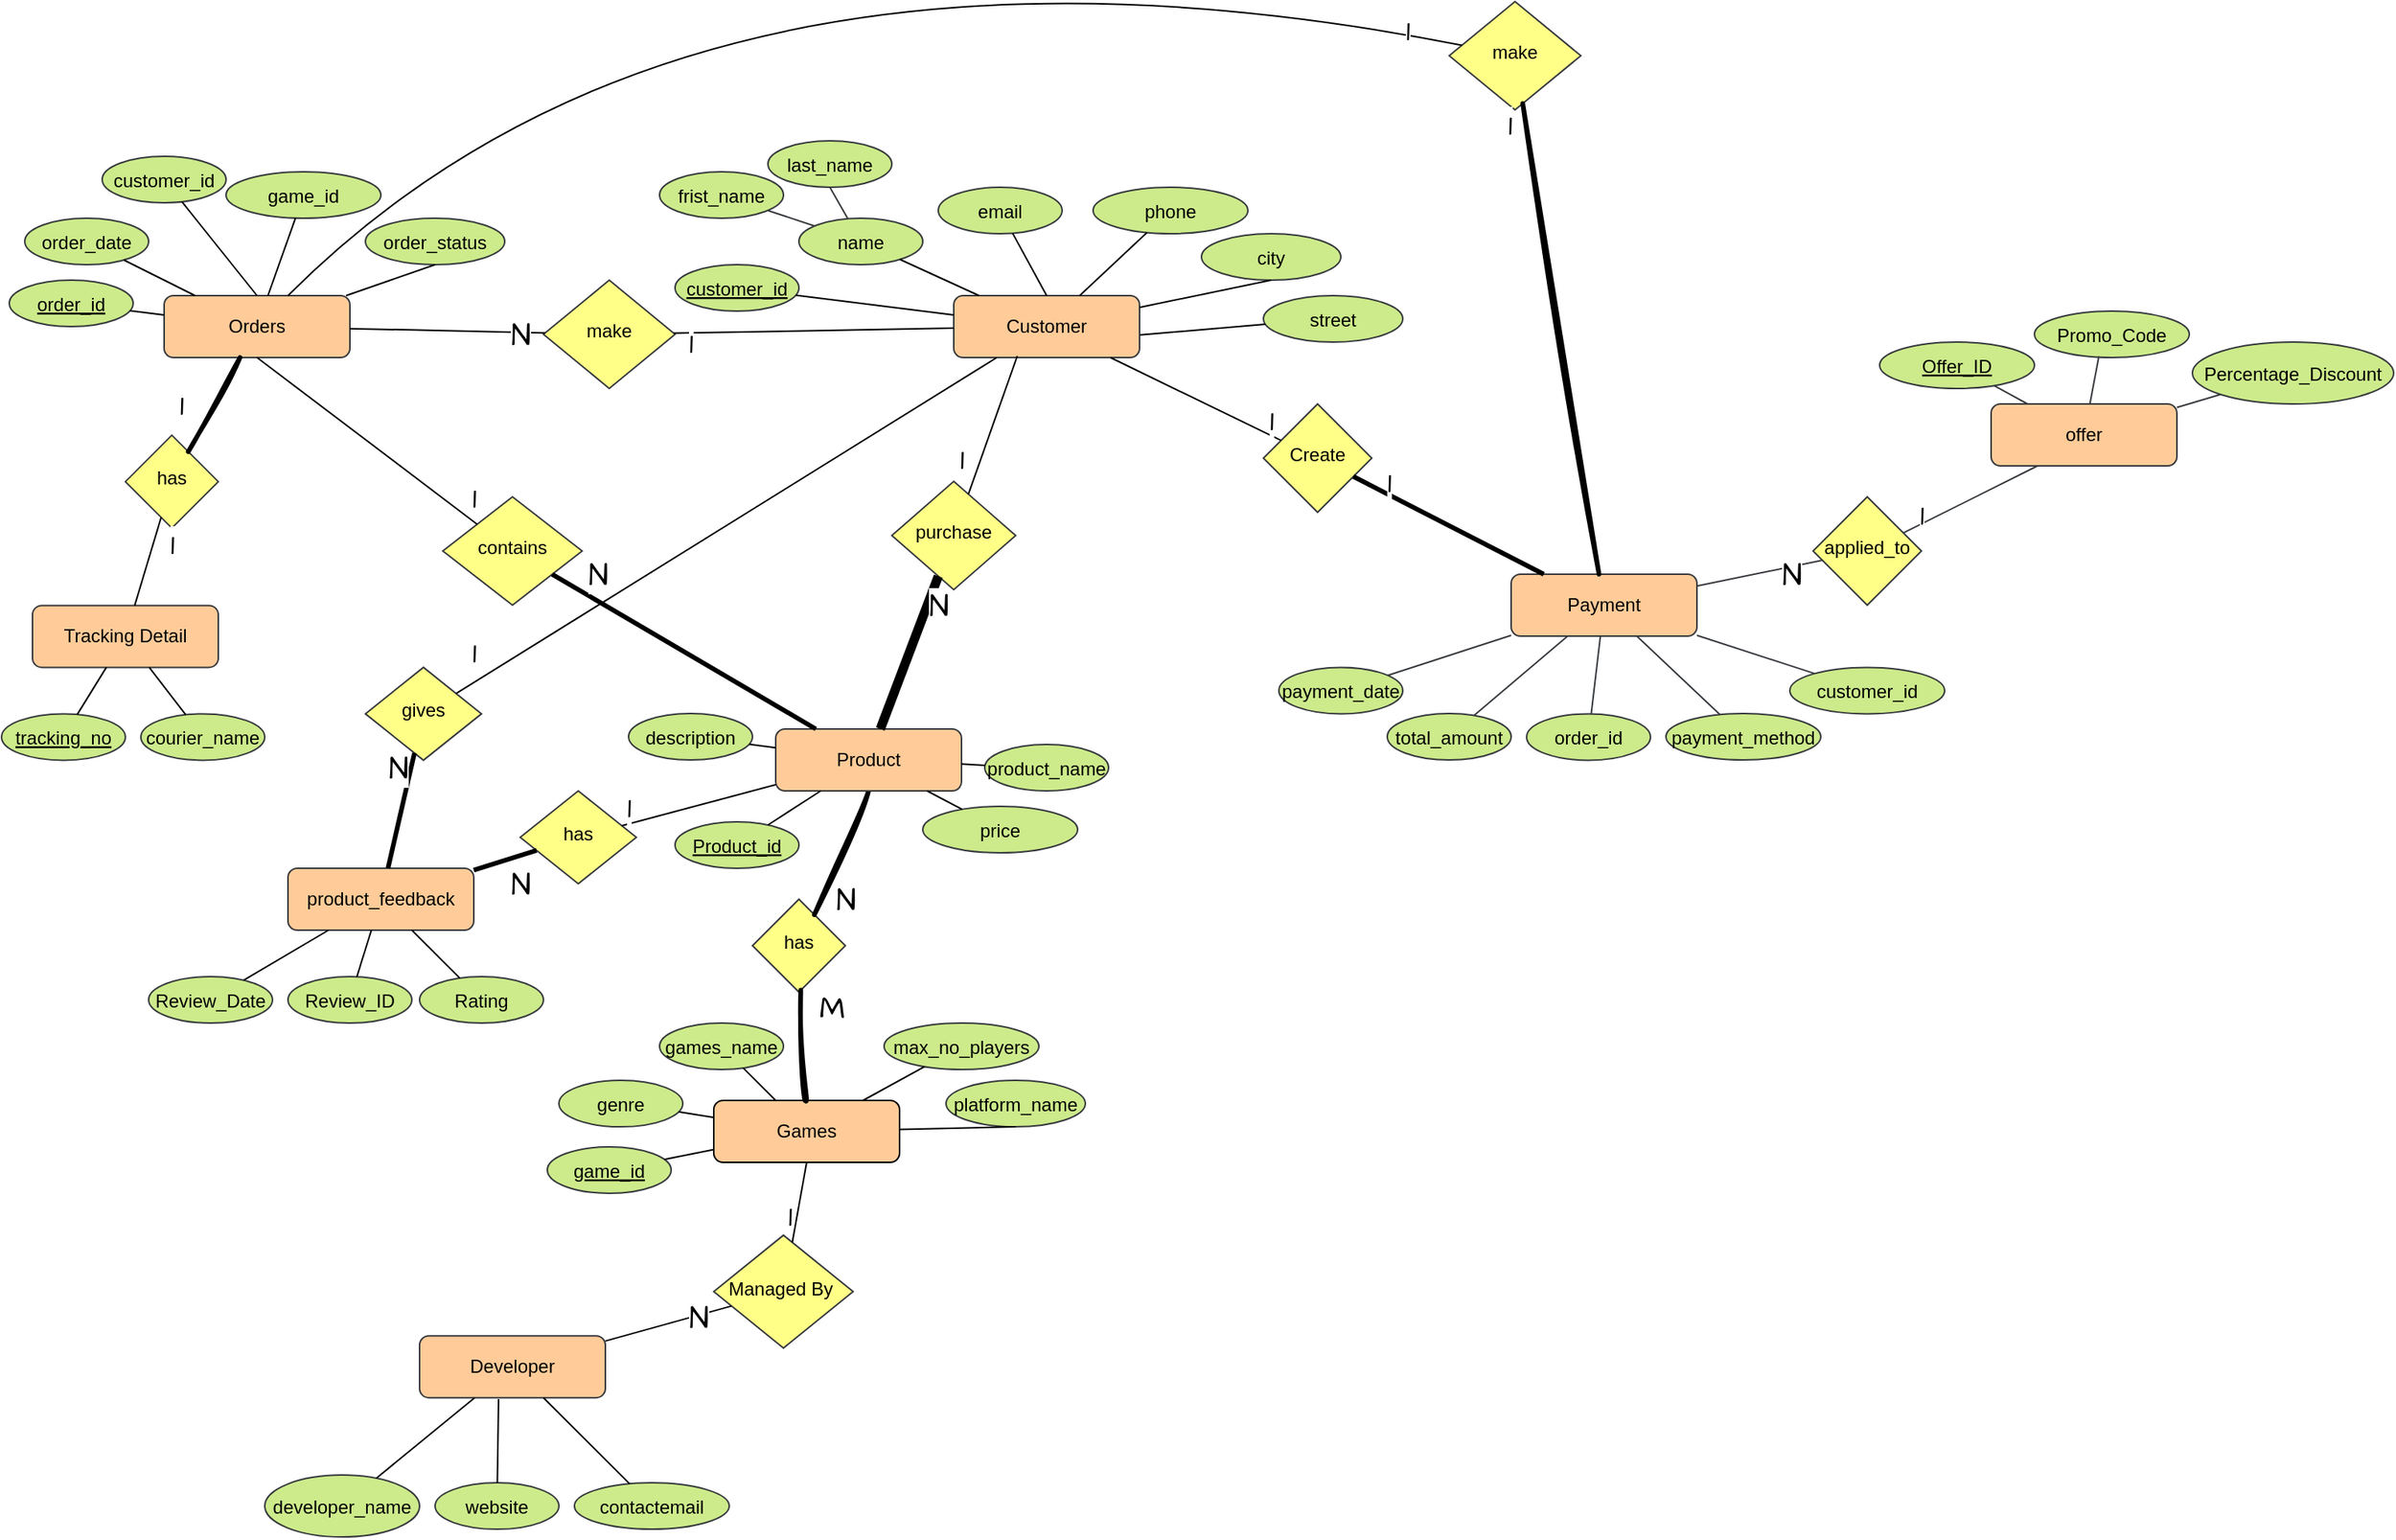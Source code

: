 <mxfile version="20.8.16" type="device"><diagram id="C5RBs43oDa-KdzZeNtuy" name="Page-1"><mxGraphModel dx="555" dy="2151" grid="1" gridSize="10" guides="1" tooltips="1" connect="1" arrows="1" fold="1" page="1" pageScale="1" pageWidth="827" pageHeight="1169" math="0" shadow="0"><root><mxCell id="WIyWlLk6GJQsqaUBKTNV-0"/><mxCell id="WIyWlLk6GJQsqaUBKTNV-1" parent="WIyWlLk6GJQsqaUBKTNV-0"/><mxCell id="54JqDB5yxEl_96qszdyu-1" value="Games" style="rounded=1;whiteSpace=wrap;html=1;fontSize=12;glass=0;strokeWidth=1;shadow=0;fillColor=#ffcc99;strokeColor=default;gradientColor=none;" parent="WIyWlLk6GJQsqaUBKTNV-1" vertex="1"><mxGeometry x="1165" y="610" width="120" height="40" as="geometry"/></mxCell><mxCell id="54JqDB5yxEl_96qszdyu-21" value="games_name" style="ellipse;fillColor=#cdeb8b;strokeColor=#36393d;" parent="WIyWlLk6GJQsqaUBKTNV-1" vertex="1"><mxGeometry x="1130" y="560" width="80" height="30" as="geometry"/></mxCell><mxCell id="54JqDB5yxEl_96qszdyu-22" value="genre" style="ellipse;fillColor=#cdeb8b;strokeColor=#36393d;" parent="WIyWlLk6GJQsqaUBKTNV-1" vertex="1"><mxGeometry x="1065" y="597.05" width="80" height="30" as="geometry"/></mxCell><mxCell id="54JqDB5yxEl_96qszdyu-23" value="max_no_players" style="ellipse;fillColor=#cdeb8b;strokeColor=#36393d;" parent="WIyWlLk6GJQsqaUBKTNV-1" vertex="1"><mxGeometry x="1275" y="560" width="100" height="30" as="geometry"/></mxCell><mxCell id="54JqDB5yxEl_96qszdyu-24" value="platform_name" style="ellipse;fillColor=#cdeb8b;strokeColor=#36393d;" parent="WIyWlLk6GJQsqaUBKTNV-1" vertex="1"><mxGeometry x="1315" y="597.05" width="90" height="30" as="geometry"/></mxCell><mxCell id="54JqDB5yxEl_96qszdyu-30" value="" style="curved=1;noEdgeStyle=1;endArrow=none;endFill=0;" parent="WIyWlLk6GJQsqaUBKTNV-1" source="54JqDB5yxEl_96qszdyu-21" target="54JqDB5yxEl_96qszdyu-1" edge="1"><mxGeometry relative="1" as="geometry"><mxPoint x="1238.715" y="567.046" as="sourcePoint"/><mxPoint x="1275" y="603.05" as="targetPoint"/></mxGeometry></mxCell><mxCell id="54JqDB5yxEl_96qszdyu-31" value="" style="curved=1;noEdgeStyle=1;endArrow=none;endFill=0;" parent="WIyWlLk6GJQsqaUBKTNV-1" source="54JqDB5yxEl_96qszdyu-22" target="54JqDB5yxEl_96qszdyu-1" edge="1"><mxGeometry relative="1" as="geometry"><mxPoint x="1246.984" y="576.746" as="sourcePoint"/><mxPoint x="1225" y="617.05" as="targetPoint"/></mxGeometry></mxCell><mxCell id="54JqDB5yxEl_96qszdyu-33" value="" style="curved=1;noEdgeStyle=1;endArrow=none;endFill=0;" parent="WIyWlLk6GJQsqaUBKTNV-1" source="54JqDB5yxEl_96qszdyu-23" target="54JqDB5yxEl_96qszdyu-1" edge="1"><mxGeometry relative="1" as="geometry"><mxPoint x="1203.016" y="576.746" as="sourcePoint"/><mxPoint x="1225" y="617.05" as="targetPoint"/></mxGeometry></mxCell><mxCell id="54JqDB5yxEl_96qszdyu-34" style="edgeStyle=orthogonalEdgeStyle;rounded=0;sketch=1;hachureGap=4;jiggle=2;curveFitting=1;orthogonalLoop=1;jettySize=auto;html=1;exitX=0.5;exitY=1;exitDx=0;exitDy=0;fontFamily=Architects Daughter;fontSource=https%3A%2F%2Ffonts.googleapis.com%2Fcss%3Ffamily%3DArchitects%2BDaughter;fontSize=16;endArrow=none;endFill=0;" parent="WIyWlLk6GJQsqaUBKTNV-1" source="54JqDB5yxEl_96qszdyu-23" target="54JqDB5yxEl_96qszdyu-23" edge="1"><mxGeometry relative="1" as="geometry"/></mxCell><mxCell id="54JqDB5yxEl_96qszdyu-35" value="" style="curved=1;noEdgeStyle=1;endArrow=none;endFill=0;exitX=0.5;exitY=1;exitDx=0;exitDy=0;" parent="WIyWlLk6GJQsqaUBKTNV-1" source="54JqDB5yxEl_96qszdyu-24" target="54JqDB5yxEl_96qszdyu-1" edge="1"><mxGeometry relative="1" as="geometry"><mxPoint x="1213.016" y="586.746" as="sourcePoint"/><mxPoint x="1265" y="617.05" as="targetPoint"/></mxGeometry></mxCell><mxCell id="54JqDB5yxEl_96qszdyu-37" value="Customer" style="rounded=1;whiteSpace=wrap;html=1;fontSize=12;glass=0;strokeWidth=1;shadow=0;fillColor=#ffcc99;strokeColor=#36393d;" parent="WIyWlLk6GJQsqaUBKTNV-1" vertex="1"><mxGeometry x="1320" y="90" width="120" height="40" as="geometry"/></mxCell><mxCell id="54JqDB5yxEl_96qszdyu-38" value="customer_id" style="ellipse;fontStyle=4;fillColor=#cdeb8b;strokeColor=#36393d;" parent="WIyWlLk6GJQsqaUBKTNV-1" vertex="1"><mxGeometry x="1140" y="70" width="80" height="30" as="geometry"/></mxCell><mxCell id="54JqDB5yxEl_96qszdyu-39" value="email" style="ellipse;fillColor=#cdeb8b;strokeColor=#36393d;" parent="WIyWlLk6GJQsqaUBKTNV-1" vertex="1"><mxGeometry x="1310" y="20" width="80" height="30" as="geometry"/></mxCell><mxCell id="54JqDB5yxEl_96qszdyu-40" value="name" style="ellipse;fillColor=#cdeb8b;strokeColor=#36393d;" parent="WIyWlLk6GJQsqaUBKTNV-1" vertex="1"><mxGeometry x="1220" y="40" width="80" height="30" as="geometry"/></mxCell><mxCell id="54JqDB5yxEl_96qszdyu-41" value="phone" style="ellipse;fillColor=#cdeb8b;strokeColor=#36393d;" parent="WIyWlLk6GJQsqaUBKTNV-1" vertex="1"><mxGeometry x="1410" y="20" width="100" height="30" as="geometry"/></mxCell><mxCell id="54JqDB5yxEl_96qszdyu-42" value="city" style="ellipse;fillColor=#cdeb8b;strokeColor=#36393d;" parent="WIyWlLk6GJQsqaUBKTNV-1" vertex="1"><mxGeometry x="1480" y="50" width="90" height="30" as="geometry"/></mxCell><mxCell id="54JqDB5yxEl_96qszdyu-43" value="" style="curved=1;noEdgeStyle=1;endArrow=none;endFill=0;" parent="WIyWlLk6GJQsqaUBKTNV-1" source="54JqDB5yxEl_96qszdyu-38" target="54JqDB5yxEl_96qszdyu-37" edge="1"><mxGeometry relative="1" as="geometry"><mxPoint x="1322.715" y="49.996" as="sourcePoint"/><mxPoint x="1369.997" y="91.18" as="targetPoint"/></mxGeometry></mxCell><mxCell id="54JqDB5yxEl_96qszdyu-44" value="" style="curved=1;noEdgeStyle=1;endArrow=none;endFill=0;entryX=0.5;entryY=0;entryDx=0;entryDy=0;" parent="WIyWlLk6GJQsqaUBKTNV-1" source="54JqDB5yxEl_96qszdyu-39" target="54JqDB5yxEl_96qszdyu-37" edge="1"><mxGeometry relative="1" as="geometry"><mxPoint x="1403.715" y="49.996" as="sourcePoint"/><mxPoint x="1440" y="86" as="targetPoint"/></mxGeometry></mxCell><mxCell id="54JqDB5yxEl_96qszdyu-45" value="" style="curved=1;noEdgeStyle=1;endArrow=none;endFill=0;" parent="WIyWlLk6GJQsqaUBKTNV-1" source="54JqDB5yxEl_96qszdyu-40" target="54JqDB5yxEl_96qszdyu-37" edge="1"><mxGeometry relative="1" as="geometry"><mxPoint x="1411.984" y="59.696" as="sourcePoint"/><mxPoint x="1390" y="100" as="targetPoint"/></mxGeometry></mxCell><mxCell id="54JqDB5yxEl_96qszdyu-46" value="" style="curved=1;noEdgeStyle=1;endArrow=none;endFill=0;" parent="WIyWlLk6GJQsqaUBKTNV-1" source="54JqDB5yxEl_96qszdyu-41" target="54JqDB5yxEl_96qszdyu-37" edge="1"><mxGeometry relative="1" as="geometry"><mxPoint x="1368.016" y="59.696" as="sourcePoint"/><mxPoint x="1390" y="100" as="targetPoint"/></mxGeometry></mxCell><mxCell id="54JqDB5yxEl_96qszdyu-47" style="edgeStyle=orthogonalEdgeStyle;rounded=0;sketch=1;hachureGap=4;jiggle=2;curveFitting=1;orthogonalLoop=1;jettySize=auto;html=1;exitX=0.5;exitY=1;exitDx=0;exitDy=0;fontFamily=Architects Daughter;fontSource=https%3A%2F%2Ffonts.googleapis.com%2Fcss%3Ffamily%3DArchitects%2BDaughter;fontSize=16;endArrow=none;endFill=0;fillColor=#cdeb8b;strokeColor=#36393d;" parent="WIyWlLk6GJQsqaUBKTNV-1" source="54JqDB5yxEl_96qszdyu-41" target="54JqDB5yxEl_96qszdyu-41" edge="1"><mxGeometry relative="1" as="geometry"/></mxCell><mxCell id="54JqDB5yxEl_96qszdyu-48" value="" style="curved=1;noEdgeStyle=1;endArrow=none;endFill=0;exitX=0.5;exitY=1;exitDx=0;exitDy=0;" parent="WIyWlLk6GJQsqaUBKTNV-1" source="54JqDB5yxEl_96qszdyu-42" target="54JqDB5yxEl_96qszdyu-37" edge="1"><mxGeometry relative="1" as="geometry"><mxPoint x="1378.016" y="69.696" as="sourcePoint"/><mxPoint x="1430" y="100" as="targetPoint"/></mxGeometry></mxCell><mxCell id="54JqDB5yxEl_96qszdyu-49" value="frist_name" style="ellipse;fillColor=#cdeb8b;strokeColor=#36393d;" parent="WIyWlLk6GJQsqaUBKTNV-1" vertex="1"><mxGeometry x="1130" y="10" width="80" height="30" as="geometry"/></mxCell><mxCell id="54JqDB5yxEl_96qszdyu-50" value="last_name" style="ellipse;fillColor=#cdeb8b;strokeColor=#36393d;" parent="WIyWlLk6GJQsqaUBKTNV-1" vertex="1"><mxGeometry x="1200" y="-10" width="80" height="30" as="geometry"/></mxCell><mxCell id="54JqDB5yxEl_96qszdyu-51" value="" style="curved=1;noEdgeStyle=1;endArrow=none;endFill=0;fillColor=#cdeb8b;strokeColor=#36393d;" parent="WIyWlLk6GJQsqaUBKTNV-1" source="54JqDB5yxEl_96qszdyu-49" target="54JqDB5yxEl_96qszdyu-40" edge="1"><mxGeometry relative="1" as="geometry"><mxPoint x="1200.003" y="16.556" as="sourcePoint"/><mxPoint x="1250.864" y="40" as="targetPoint"/></mxGeometry></mxCell><mxCell id="54JqDB5yxEl_96qszdyu-52" value="" style="curved=1;noEdgeStyle=1;endArrow=none;endFill=0;exitX=0.5;exitY=1;exitDx=0;exitDy=0;fillColor=#cdeb8b;strokeColor=#36393d;" parent="WIyWlLk6GJQsqaUBKTNV-1" source="54JqDB5yxEl_96qszdyu-50" target="54JqDB5yxEl_96qszdyu-40" edge="1"><mxGeometry relative="1" as="geometry"><mxPoint x="1263.584" y="16.569" as="sourcePoint"/><mxPoint x="1296.408" y="40.005" as="targetPoint"/></mxGeometry></mxCell><mxCell id="54JqDB5yxEl_96qszdyu-53" value="street" style="ellipse;fillColor=#cdeb8b;strokeColor=#36393d;" parent="WIyWlLk6GJQsqaUBKTNV-1" vertex="1"><mxGeometry x="1520" y="90" width="90" height="30" as="geometry"/></mxCell><mxCell id="54JqDB5yxEl_96qszdyu-54" style="edgeStyle=orthogonalEdgeStyle;rounded=0;sketch=1;hachureGap=4;jiggle=2;curveFitting=1;orthogonalLoop=1;jettySize=auto;html=1;exitX=0.5;exitY=1;exitDx=0;exitDy=0;fontFamily=Architects Daughter;fontSource=https%3A%2F%2Ffonts.googleapis.com%2Fcss%3Ffamily%3DArchitects%2BDaughter;fontSize=16;endArrow=none;endFill=0;fillColor=#cdeb8b;strokeColor=#36393d;" parent="WIyWlLk6GJQsqaUBKTNV-1" edge="1"><mxGeometry relative="1" as="geometry"><mxPoint x="1500" y="82.41" as="sourcePoint"/><mxPoint x="1500" y="82.41" as="targetPoint"/></mxGeometry></mxCell><mxCell id="54JqDB5yxEl_96qszdyu-55" value="" style="curved=1;noEdgeStyle=1;endArrow=none;endFill=0;entryX=1.004;entryY=0.634;entryDx=0;entryDy=0;entryPerimeter=0;" parent="WIyWlLk6GJQsqaUBKTNV-1" source="54JqDB5yxEl_96qszdyu-53" target="54JqDB5yxEl_96qszdyu-37" edge="1"><mxGeometry relative="1" as="geometry"><mxPoint x="1565" y="112.41" as="sourcePoint"/><mxPoint x="1480" y="129.996" as="targetPoint"/></mxGeometry></mxCell><mxCell id="54JqDB5yxEl_96qszdyu-58" value="Orders" style="rounded=1;whiteSpace=wrap;html=1;fontSize=12;glass=0;strokeWidth=1;shadow=0;fillColor=#ffcc99;strokeColor=#36393d;" parent="WIyWlLk6GJQsqaUBKTNV-1" vertex="1"><mxGeometry x="810" y="90" width="120" height="40" as="geometry"/></mxCell><mxCell id="54JqDB5yxEl_96qszdyu-59" value="order_id" style="ellipse;verticalAlign=middle;fontStyle=4;fillColor=#cdeb8b;strokeColor=#36393d;" parent="WIyWlLk6GJQsqaUBKTNV-1" vertex="1"><mxGeometry x="710" y="80" width="80" height="30" as="geometry"/></mxCell><mxCell id="54JqDB5yxEl_96qszdyu-60" value="customer_id" style="ellipse;fillColor=#cdeb8b;strokeColor=#36393d;" parent="WIyWlLk6GJQsqaUBKTNV-1" vertex="1"><mxGeometry x="770" width="80" height="30" as="geometry"/></mxCell><mxCell id="54JqDB5yxEl_96qszdyu-61" value="order_date" style="ellipse;fillColor=#cdeb8b;strokeColor=#36393d;" parent="WIyWlLk6GJQsqaUBKTNV-1" vertex="1"><mxGeometry x="720" y="40" width="80" height="30" as="geometry"/></mxCell><mxCell id="54JqDB5yxEl_96qszdyu-62" value="game_id" style="ellipse;fillColor=#cdeb8b;strokeColor=#36393d;" parent="WIyWlLk6GJQsqaUBKTNV-1" vertex="1"><mxGeometry x="850" y="10" width="100" height="30" as="geometry"/></mxCell><mxCell id="54JqDB5yxEl_96qszdyu-63" value="order_status" style="ellipse;fillColor=#cdeb8b;strokeColor=#36393d;" parent="WIyWlLk6GJQsqaUBKTNV-1" vertex="1"><mxGeometry x="940" y="40" width="90" height="30" as="geometry"/></mxCell><mxCell id="54JqDB5yxEl_96qszdyu-64" value="" style="curved=1;noEdgeStyle=1;endArrow=none;endFill=0;" parent="WIyWlLk6GJQsqaUBKTNV-1" source="54JqDB5yxEl_96qszdyu-59" target="54JqDB5yxEl_96qszdyu-58" edge="1"><mxGeometry relative="1" as="geometry"><mxPoint x="742.715" y="69.996" as="sourcePoint"/><mxPoint x="789.997" y="111.18" as="targetPoint"/></mxGeometry></mxCell><mxCell id="54JqDB5yxEl_96qszdyu-65" value="" style="curved=1;noEdgeStyle=1;endArrow=none;endFill=0;entryX=0.5;entryY=0;entryDx=0;entryDy=0;" parent="WIyWlLk6GJQsqaUBKTNV-1" source="54JqDB5yxEl_96qszdyu-60" target="54JqDB5yxEl_96qszdyu-58" edge="1"><mxGeometry relative="1" as="geometry"><mxPoint x="823.715" y="69.996" as="sourcePoint"/><mxPoint x="860" y="106" as="targetPoint"/></mxGeometry></mxCell><mxCell id="54JqDB5yxEl_96qszdyu-66" value="" style="curved=1;noEdgeStyle=1;endArrow=none;endFill=0;" parent="WIyWlLk6GJQsqaUBKTNV-1" source="54JqDB5yxEl_96qszdyu-61" target="54JqDB5yxEl_96qszdyu-58" edge="1"><mxGeometry relative="1" as="geometry"><mxPoint x="831.984" y="79.696" as="sourcePoint"/><mxPoint x="810" y="120" as="targetPoint"/></mxGeometry></mxCell><mxCell id="54JqDB5yxEl_96qszdyu-67" value="" style="curved=1;noEdgeStyle=1;endArrow=none;endFill=0;" parent="WIyWlLk6GJQsqaUBKTNV-1" source="54JqDB5yxEl_96qszdyu-62" target="54JqDB5yxEl_96qszdyu-58" edge="1"><mxGeometry relative="1" as="geometry"><mxPoint x="788.016" y="79.696" as="sourcePoint"/><mxPoint x="810" y="120" as="targetPoint"/></mxGeometry></mxCell><mxCell id="54JqDB5yxEl_96qszdyu-68" style="edgeStyle=orthogonalEdgeStyle;rounded=0;sketch=1;hachureGap=4;jiggle=2;curveFitting=1;orthogonalLoop=1;jettySize=auto;html=1;exitX=0.5;exitY=1;exitDx=0;exitDy=0;fontFamily=Architects Daughter;fontSource=https%3A%2F%2Ffonts.googleapis.com%2Fcss%3Ffamily%3DArchitects%2BDaughter;fontSize=16;endArrow=none;endFill=0;" parent="WIyWlLk6GJQsqaUBKTNV-1" source="54JqDB5yxEl_96qszdyu-62" target="54JqDB5yxEl_96qszdyu-62" edge="1"><mxGeometry relative="1" as="geometry"/></mxCell><mxCell id="54JqDB5yxEl_96qszdyu-69" value="" style="curved=1;noEdgeStyle=1;endArrow=none;endFill=0;exitX=0.5;exitY=1;exitDx=0;exitDy=0;" parent="WIyWlLk6GJQsqaUBKTNV-1" source="54JqDB5yxEl_96qszdyu-63" target="54JqDB5yxEl_96qszdyu-58" edge="1"><mxGeometry relative="1" as="geometry"><mxPoint x="798.016" y="89.696" as="sourcePoint"/><mxPoint x="850" y="120" as="targetPoint"/></mxGeometry></mxCell><mxCell id="54JqDB5yxEl_96qszdyu-90" value="Payment" style="rounded=1;whiteSpace=wrap;html=1;fontSize=12;glass=0;strokeWidth=1;shadow=0;fillColor=#ffcc99;strokeColor=#36393d;" parent="WIyWlLk6GJQsqaUBKTNV-1" vertex="1"><mxGeometry x="1680" y="270" width="120" height="40" as="geometry"/></mxCell><mxCell id="54JqDB5yxEl_96qszdyu-91" value="order_id" style="ellipse;verticalAlign=middle;fontStyle=0;fillColor=#cdeb8b;strokeColor=#36393d;" parent="WIyWlLk6GJQsqaUBKTNV-1" vertex="1"><mxGeometry x="1690" y="360.19" width="80" height="30" as="geometry"/></mxCell><mxCell id="54JqDB5yxEl_96qszdyu-93" value="total_amount" style="ellipse;fillColor=#cdeb8b;strokeColor=#36393d;" parent="WIyWlLk6GJQsqaUBKTNV-1" vertex="1"><mxGeometry x="1600" y="360" width="80" height="30" as="geometry"/></mxCell><mxCell id="54JqDB5yxEl_96qszdyu-94" value="payment_method" style="ellipse;fillColor=#cdeb8b;strokeColor=#36393d;" parent="WIyWlLk6GJQsqaUBKTNV-1" vertex="1"><mxGeometry x="1780" y="360" width="100" height="30" as="geometry"/></mxCell><mxCell id="54JqDB5yxEl_96qszdyu-95" value="" style="curved=1;noEdgeStyle=1;endArrow=none;endFill=0;fillColor=#cdeb8b;strokeColor=#36393d;" parent="WIyWlLk6GJQsqaUBKTNV-1" source="54JqDB5yxEl_96qszdyu-91" target="54JqDB5yxEl_96qszdyu-90" edge="1"><mxGeometry relative="1" as="geometry"><mxPoint x="1662.715" y="309.996" as="sourcePoint"/><mxPoint x="1709.997" y="351.18" as="targetPoint"/></mxGeometry></mxCell><mxCell id="54JqDB5yxEl_96qszdyu-97" value="" style="curved=1;noEdgeStyle=1;endArrow=none;endFill=0;fillColor=#cdeb8b;strokeColor=#36393d;" parent="WIyWlLk6GJQsqaUBKTNV-1" source="54JqDB5yxEl_96qszdyu-93" target="54JqDB5yxEl_96qszdyu-90" edge="1"><mxGeometry relative="1" as="geometry"><mxPoint x="1751.984" y="319.696" as="sourcePoint"/><mxPoint x="1730" y="360" as="targetPoint"/></mxGeometry></mxCell><mxCell id="54JqDB5yxEl_96qszdyu-98" value="" style="curved=1;noEdgeStyle=1;endArrow=none;endFill=0;fillColor=#cdeb8b;strokeColor=#36393d;" parent="WIyWlLk6GJQsqaUBKTNV-1" source="54JqDB5yxEl_96qszdyu-94" target="54JqDB5yxEl_96qszdyu-90" edge="1"><mxGeometry relative="1" as="geometry"><mxPoint x="1708.016" y="319.696" as="sourcePoint"/><mxPoint x="1730" y="360" as="targetPoint"/></mxGeometry></mxCell><mxCell id="54JqDB5yxEl_96qszdyu-99" style="edgeStyle=orthogonalEdgeStyle;rounded=0;sketch=1;hachureGap=4;jiggle=2;curveFitting=1;orthogonalLoop=1;jettySize=auto;html=1;exitX=0.5;exitY=1;exitDx=0;exitDy=0;fontFamily=Architects Daughter;fontSource=https%3A%2F%2Ffonts.googleapis.com%2Fcss%3Ffamily%3DArchitects%2BDaughter;fontSize=16;endArrow=none;endFill=0;fillColor=#cdeb8b;strokeColor=#36393d;" parent="WIyWlLk6GJQsqaUBKTNV-1" source="54JqDB5yxEl_96qszdyu-94" target="54JqDB5yxEl_96qszdyu-94" edge="1"><mxGeometry relative="1" as="geometry"/></mxCell><mxCell id="54JqDB5yxEl_96qszdyu-100" value="Developer" style="rounded=1;whiteSpace=wrap;html=1;fontSize=12;glass=0;strokeWidth=1;shadow=0;fillColor=#ffcc99;strokeColor=#36393d;" parent="WIyWlLk6GJQsqaUBKTNV-1" vertex="1"><mxGeometry x="975" y="762.09" width="120" height="40" as="geometry"/></mxCell><mxCell id="54JqDB5yxEl_96qszdyu-102" value="website" style="ellipse;fillColor=#cdeb8b;strokeColor=#36393d;" parent="WIyWlLk6GJQsqaUBKTNV-1" vertex="1"><mxGeometry x="985" y="857.05" width="80" height="30" as="geometry"/></mxCell><mxCell id="54JqDB5yxEl_96qszdyu-103" value="developer_name" style="ellipse;fillColor=#cdeb8b;strokeColor=#36393d;" parent="WIyWlLk6GJQsqaUBKTNV-1" vertex="1"><mxGeometry x="875" y="852.05" width="100" height="40" as="geometry"/></mxCell><mxCell id="54JqDB5yxEl_96qszdyu-104" value="contactemail" style="ellipse;fillColor=#cdeb8b;strokeColor=#36393d;" parent="WIyWlLk6GJQsqaUBKTNV-1" vertex="1"><mxGeometry x="1075" y="857.05" width="100" height="30" as="geometry"/></mxCell><mxCell id="54JqDB5yxEl_96qszdyu-106" value="" style="curved=1;noEdgeStyle=1;endArrow=none;endFill=0;entryX=0.425;entryY=1.023;entryDx=0;entryDy=0;entryPerimeter=0;" parent="WIyWlLk6GJQsqaUBKTNV-1" source="54JqDB5yxEl_96qszdyu-102" target="54JqDB5yxEl_96qszdyu-100" edge="1"><mxGeometry relative="1" as="geometry"><mxPoint x="945.662" y="681.547" as="sourcePoint"/><mxPoint x="1005" y="762" as="targetPoint"/></mxGeometry></mxCell><mxCell id="54JqDB5yxEl_96qszdyu-107" value="" style="curved=1;noEdgeStyle=1;endArrow=none;endFill=0;" parent="WIyWlLk6GJQsqaUBKTNV-1" source="54JqDB5yxEl_96qszdyu-103" target="54JqDB5yxEl_96qszdyu-100" edge="1"><mxGeometry relative="1" as="geometry"><mxPoint x="1036.984" y="731.786" as="sourcePoint"/><mxPoint x="1015" y="772.09" as="targetPoint"/></mxGeometry></mxCell><mxCell id="54JqDB5yxEl_96qszdyu-108" value="" style="curved=1;noEdgeStyle=1;endArrow=none;endFill=0;" parent="WIyWlLk6GJQsqaUBKTNV-1" source="54JqDB5yxEl_96qszdyu-104" target="54JqDB5yxEl_96qszdyu-100" edge="1"><mxGeometry relative="1" as="geometry"><mxPoint x="993.016" y="731.786" as="sourcePoint"/><mxPoint x="1015" y="772.09" as="targetPoint"/></mxGeometry></mxCell><mxCell id="54JqDB5yxEl_96qszdyu-109" style="edgeStyle=orthogonalEdgeStyle;rounded=0;sketch=1;hachureGap=4;jiggle=2;curveFitting=1;orthogonalLoop=1;jettySize=auto;html=1;exitX=0.5;exitY=1;exitDx=0;exitDy=0;fontFamily=Architects Daughter;fontSource=https%3A%2F%2Ffonts.googleapis.com%2Fcss%3Ffamily%3DArchitects%2BDaughter;fontSize=16;endArrow=none;endFill=0;fillColor=#cdeb8b;strokeColor=#36393d;" parent="WIyWlLk6GJQsqaUBKTNV-1" source="54JqDB5yxEl_96qszdyu-104" target="54JqDB5yxEl_96qszdyu-104" edge="1"><mxGeometry relative="1" as="geometry"/></mxCell><mxCell id="54JqDB5yxEl_96qszdyu-119" style="edgeStyle=orthogonalEdgeStyle;rounded=0;sketch=1;hachureGap=4;jiggle=2;curveFitting=1;orthogonalLoop=1;jettySize=auto;html=1;exitX=0.5;exitY=1;exitDx=0;exitDy=0;fontFamily=Architects Daughter;fontSource=https%3A%2F%2Ffonts.googleapis.com%2Fcss%3Ffamily%3DArchitects%2BDaughter;fontSize=16;endArrow=none;endFill=0;" parent="WIyWlLk6GJQsqaUBKTNV-1" edge="1"><mxGeometry relative="1" as="geometry"><mxPoint x="1335" y="812.09" as="sourcePoint"/><mxPoint x="1335" y="812.09" as="targetPoint"/></mxGeometry></mxCell><mxCell id="54JqDB5yxEl_96qszdyu-120" value="make" style="rhombus;whiteSpace=wrap;html=1;shadow=0;fontFamily=Helvetica;fontSize=12;align=center;strokeWidth=1;spacing=6;spacingTop=-4;fillColor=#ffff88;strokeColor=#36393d;" parent="WIyWlLk6GJQsqaUBKTNV-1" vertex="1"><mxGeometry x="1055" y="80" width="85" height="70" as="geometry"/></mxCell><mxCell id="54JqDB5yxEl_96qszdyu-121" value="" style="curved=1;noEdgeStyle=1;endArrow=none;endFill=0;" parent="WIyWlLk6GJQsqaUBKTNV-1" source="54JqDB5yxEl_96qszdyu-120" target="54JqDB5yxEl_96qszdyu-37" edge="1"><mxGeometry relative="1" as="geometry"><mxPoint x="1227.947" y="99.743" as="sourcePoint"/><mxPoint x="1330" y="112.5" as="targetPoint"/></mxGeometry></mxCell><mxCell id="zxHmB0N3_qHSL2NRxrZT-30" value="1" style="edgeLabel;html=1;align=center;verticalAlign=middle;resizable=0;points=[];fontSize=20;fontFamily=Architects Daughter;" parent="54JqDB5yxEl_96qszdyu-121" vertex="1" connectable="0"><mxGeometry x="0.702" y="1" relative="1" as="geometry"><mxPoint x="32" y="84" as="offset"/></mxGeometry></mxCell><mxCell id="zxHmB0N3_qHSL2NRxrZT-33" value="1" style="edgeLabel;html=1;align=center;verticalAlign=middle;resizable=0;points=[];fontSize=20;fontFamily=Architects Daughter;" parent="54JqDB5yxEl_96qszdyu-121" vertex="1" connectable="0"><mxGeometry x="0.392" y="-2" relative="1" as="geometry"><mxPoint x="-115" y="6" as="offset"/></mxGeometry></mxCell><mxCell id="54JqDB5yxEl_96qszdyu-122" value="" style="curved=1;noEdgeStyle=1;endArrow=none;endFill=0;" parent="WIyWlLk6GJQsqaUBKTNV-1" source="54JqDB5yxEl_96qszdyu-58" target="54JqDB5yxEl_96qszdyu-120" edge="1"><mxGeometry relative="1" as="geometry"><mxPoint x="940" y="120" as="sourcePoint"/><mxPoint x="1057.35" y="159.996" as="targetPoint"/></mxGeometry></mxCell><mxCell id="zxHmB0N3_qHSL2NRxrZT-1" value="N" style="edgeLabel;html=1;align=center;verticalAlign=middle;resizable=0;points=[];fontSize=20;fontFamily=Architects Daughter;" parent="54JqDB5yxEl_96qszdyu-122" vertex="1" connectable="0"><mxGeometry x="-0.636" y="-4" relative="1" as="geometry"><mxPoint x="87" y="-1" as="offset"/></mxGeometry></mxCell><mxCell id="54JqDB5yxEl_96qszdyu-131" value="Managed By&amp;nbsp;" style="rhombus;whiteSpace=wrap;html=1;shadow=0;fontFamily=Helvetica;fontSize=12;align=center;strokeWidth=1;spacing=6;spacingTop=-4;fillColor=#ffff88;strokeColor=#36393d;" parent="WIyWlLk6GJQsqaUBKTNV-1" vertex="1"><mxGeometry x="1165" y="697.05" width="90" height="72.95" as="geometry"/></mxCell><mxCell id="54JqDB5yxEl_96qszdyu-132" value="" style="curved=1;noEdgeStyle=1;endArrow=none;endFill=0;exitX=0.5;exitY=1;exitDx=0;exitDy=0;" parent="WIyWlLk6GJQsqaUBKTNV-1" source="54JqDB5yxEl_96qszdyu-1" target="54JqDB5yxEl_96qszdyu-131" edge="1"><mxGeometry relative="1" as="geometry"><mxPoint x="1215" y="647" as="sourcePoint"/><mxPoint x="695" y="427.819" as="targetPoint"/></mxGeometry></mxCell><mxCell id="zxHmB0N3_qHSL2NRxrZT-3" value="1" style="edgeLabel;html=1;align=center;verticalAlign=middle;resizable=0;points=[];fontSize=20;fontFamily=Architects Daughter;" parent="54JqDB5yxEl_96qszdyu-132" vertex="1" connectable="0"><mxGeometry x="-0.48" y="4" relative="1" as="geometry"><mxPoint x="-13" y="20" as="offset"/></mxGeometry></mxCell><mxCell id="54JqDB5yxEl_96qszdyu-134" value="" style="curved=1;noEdgeStyle=1;endArrow=none;endFill=0;" parent="WIyWlLk6GJQsqaUBKTNV-1" source="54JqDB5yxEl_96qszdyu-131" target="54JqDB5yxEl_96qszdyu-100" edge="1"><mxGeometry relative="1" as="geometry"><mxPoint x="1235" y="667.05" as="sourcePoint"/><mxPoint x="1235" y="717.05" as="targetPoint"/></mxGeometry></mxCell><mxCell id="zxHmB0N3_qHSL2NRxrZT-2" value="N" style="edgeLabel;html=1;align=center;verticalAlign=middle;resizable=0;points=[];fontSize=20;fontFamily=Architects Daughter;" parent="54JqDB5yxEl_96qszdyu-134" vertex="1" connectable="0"><mxGeometry x="0.759" y="-1" relative="1" as="geometry"><mxPoint x="50" y="-12" as="offset"/></mxGeometry></mxCell><mxCell id="54JqDB5yxEl_96qszdyu-135" value="has" style="rhombus;whiteSpace=wrap;html=1;shadow=0;fontFamily=Helvetica;fontSize=12;align=center;strokeWidth=1;spacing=6;spacingTop=-4;fillColor=#ffff88;strokeColor=#36393d;" parent="WIyWlLk6GJQsqaUBKTNV-1" vertex="1"><mxGeometry x="1190" y="480" width="60" height="60" as="geometry"/></mxCell><mxCell id="54JqDB5yxEl_96qszdyu-137" value="" style="curved=1;noEdgeStyle=1;endArrow=none;endFill=0;entryX=0.5;entryY=1;entryDx=0;entryDy=0;shadow=0;sketch=1;curveFitting=1;jiggle=2;strokeWidth=3;" parent="WIyWlLk6GJQsqaUBKTNV-1" source="54JqDB5yxEl_96qszdyu-135" target="54JqDB5yxEl_96qszdyu-139" edge="1"><mxGeometry relative="1" as="geometry"><mxPoint x="1353.086" y="519.531" as="sourcePoint"/><mxPoint x="1199.048" y="522" as="targetPoint"/><Array as="points"><mxPoint x="1260" y="430"/></Array></mxGeometry></mxCell><mxCell id="54JqDB5yxEl_96qszdyu-138" value="" style="curved=1;noEdgeStyle=1;endArrow=none;endFill=0;sketch=1;curveFitting=1;jiggle=2;strokeWidth=3;" parent="WIyWlLk6GJQsqaUBKTNV-1" source="54JqDB5yxEl_96qszdyu-1" target="54JqDB5yxEl_96qszdyu-135" edge="1"><mxGeometry relative="1" as="geometry"><mxPoint x="1090.526" y="459.829" as="sourcePoint"/><mxPoint x="1081.311" y="570.001" as="targetPoint"/></mxGeometry></mxCell><mxCell id="zxHmB0N3_qHSL2NRxrZT-26" value="M" style="edgeLabel;html=1;align=center;verticalAlign=middle;resizable=0;points=[];fontSize=20;fontFamily=Architects Daughter;" parent="54JqDB5yxEl_96qszdyu-138" vertex="1" connectable="0"><mxGeometry x="-0.275" relative="1" as="geometry"><mxPoint x="18" y="-34" as="offset"/></mxGeometry></mxCell><mxCell id="54JqDB5yxEl_96qszdyu-139" value="Product" style="rounded=1;whiteSpace=wrap;html=1;fontSize=12;glass=0;strokeWidth=1;shadow=0;fillColor=#ffcc99;strokeColor=#36393d;" parent="WIyWlLk6GJQsqaUBKTNV-1" vertex="1"><mxGeometry x="1205" y="370" width="120" height="40" as="geometry"/></mxCell><mxCell id="54JqDB5yxEl_96qszdyu-140" value="Product_id" style="ellipse;verticalAlign=middle;fontStyle=4;fillColor=#cdeb8b;strokeColor=#36393d;" parent="WIyWlLk6GJQsqaUBKTNV-1" vertex="1"><mxGeometry x="1140" y="430" width="80" height="30" as="geometry"/></mxCell><mxCell id="54JqDB5yxEl_96qszdyu-141" value="product_name" style="ellipse;fillColor=#cdeb8b;strokeColor=#36393d;" parent="WIyWlLk6GJQsqaUBKTNV-1" vertex="1"><mxGeometry x="1340" y="380" width="80" height="30" as="geometry"/></mxCell><mxCell id="54JqDB5yxEl_96qszdyu-142" value="description" style="ellipse;fillColor=#cdeb8b;strokeColor=#36393d;" parent="WIyWlLk6GJQsqaUBKTNV-1" vertex="1"><mxGeometry x="1110" y="360" width="80" height="30" as="geometry"/></mxCell><mxCell id="54JqDB5yxEl_96qszdyu-143" value="price" style="ellipse;fillColor=#cdeb8b;strokeColor=#36393d;" parent="WIyWlLk6GJQsqaUBKTNV-1" vertex="1"><mxGeometry x="1300" y="420" width="100" height="30" as="geometry"/></mxCell><mxCell id="54JqDB5yxEl_96qszdyu-144" value="" style="curved=1;noEdgeStyle=1;endArrow=none;endFill=0;" parent="WIyWlLk6GJQsqaUBKTNV-1" source="54JqDB5yxEl_96qszdyu-140" target="54JqDB5yxEl_96qszdyu-139" edge="1"><mxGeometry relative="1" as="geometry"><mxPoint x="1227.715" y="359.996" as="sourcePoint"/><mxPoint x="1274.997" y="401.18" as="targetPoint"/></mxGeometry></mxCell><mxCell id="54JqDB5yxEl_96qszdyu-145" value="" style="curved=1;noEdgeStyle=1;endArrow=none;endFill=0;" parent="WIyWlLk6GJQsqaUBKTNV-1" source="54JqDB5yxEl_96qszdyu-141" target="54JqDB5yxEl_96qszdyu-139" edge="1"><mxGeometry relative="1" as="geometry"><mxPoint x="1308.715" y="359.996" as="sourcePoint"/><mxPoint x="1345" y="396" as="targetPoint"/></mxGeometry></mxCell><mxCell id="54JqDB5yxEl_96qszdyu-146" value="" style="curved=1;noEdgeStyle=1;endArrow=none;endFill=0;" parent="WIyWlLk6GJQsqaUBKTNV-1" source="54JqDB5yxEl_96qszdyu-142" target="54JqDB5yxEl_96qszdyu-139" edge="1"><mxGeometry relative="1" as="geometry"><mxPoint x="1316.984" y="369.696" as="sourcePoint"/><mxPoint x="1295" y="410" as="targetPoint"/></mxGeometry></mxCell><mxCell id="54JqDB5yxEl_96qszdyu-147" value="" style="curved=1;noEdgeStyle=1;endArrow=none;endFill=0;" parent="WIyWlLk6GJQsqaUBKTNV-1" source="54JqDB5yxEl_96qszdyu-143" target="54JqDB5yxEl_96qszdyu-139" edge="1"><mxGeometry relative="1" as="geometry"><mxPoint x="1273.016" y="369.696" as="sourcePoint"/><mxPoint x="1295" y="410" as="targetPoint"/></mxGeometry></mxCell><mxCell id="54JqDB5yxEl_96qszdyu-148" style="edgeStyle=orthogonalEdgeStyle;rounded=0;sketch=1;hachureGap=4;jiggle=2;curveFitting=1;orthogonalLoop=1;jettySize=auto;html=1;exitX=0.5;exitY=1;exitDx=0;exitDy=0;fontFamily=Architects Daughter;fontSource=https%3A%2F%2Ffonts.googleapis.com%2Fcss%3Ffamily%3DArchitects%2BDaughter;fontSize=16;endArrow=none;endFill=0;" parent="WIyWlLk6GJQsqaUBKTNV-1" source="54JqDB5yxEl_96qszdyu-143" target="54JqDB5yxEl_96qszdyu-143" edge="1"><mxGeometry relative="1" as="geometry"/></mxCell><mxCell id="54JqDB5yxEl_96qszdyu-149" value="purchase" style="rhombus;whiteSpace=wrap;html=1;shadow=0;fontFamily=Helvetica;fontSize=12;align=center;strokeWidth=1;spacing=6;spacingTop=-4;fillColor=#ffff88;strokeColor=#36393d;" parent="WIyWlLk6GJQsqaUBKTNV-1" vertex="1"><mxGeometry x="1280" y="210" width="80" height="70" as="geometry"/></mxCell><mxCell id="54JqDB5yxEl_96qszdyu-150" value="" style="curved=1;noEdgeStyle=1;endArrow=none;endFill=0;entryX=0.342;entryY=0.975;entryDx=0;entryDy=0;entryPerimeter=0;" parent="WIyWlLk6GJQsqaUBKTNV-1" source="54JqDB5yxEl_96qszdyu-149" target="54JqDB5yxEl_96qszdyu-37" edge="1"><mxGeometry relative="1" as="geometry"><mxPoint x="1121.611" y="163.289" as="sourcePoint"/><mxPoint x="1330" y="129.677" as="targetPoint"/></mxGeometry></mxCell><mxCell id="54JqDB5yxEl_96qszdyu-151" value="" style="noEdgeStyle=1;endArrow=none;endFill=0;rounded=1;strokeWidth=6;" parent="WIyWlLk6GJQsqaUBKTNV-1" source="54JqDB5yxEl_96qszdyu-139" target="54JqDB5yxEl_96qszdyu-149" edge="1"><mxGeometry relative="1" as="geometry"><mxPoint x="1417.467" y="250.027" as="sourcePoint"/><mxPoint x="1371.04" y="139" as="targetPoint"/></mxGeometry></mxCell><mxCell id="54JqDB5yxEl_96qszdyu-152" value="contains" style="rhombus;whiteSpace=wrap;html=1;shadow=0;fontFamily=Helvetica;fontSize=12;align=center;strokeWidth=1;spacing=6;spacingTop=-4;fillColor=#ffff88;strokeColor=#36393d;" parent="WIyWlLk6GJQsqaUBKTNV-1" vertex="1"><mxGeometry x="990" y="220" width="90" height="70" as="geometry"/></mxCell><mxCell id="54JqDB5yxEl_96qszdyu-153" value="" style="curved=1;noEdgeStyle=1;endArrow=none;endFill=0;strokeWidth=3;" parent="WIyWlLk6GJQsqaUBKTNV-1" source="54JqDB5yxEl_96qszdyu-152" target="54JqDB5yxEl_96qszdyu-139" edge="1"><mxGeometry relative="1" as="geometry"><mxPoint x="1110.003" y="480.33" as="sourcePoint"/><mxPoint x="1213.76" y="400.002" as="targetPoint"/></mxGeometry></mxCell><mxCell id="zxHmB0N3_qHSL2NRxrZT-31" value="N" style="edgeLabel;html=1;align=center;verticalAlign=middle;resizable=0;points=[];fontSize=20;fontFamily=Architects Daughter;" parent="54JqDB5yxEl_96qszdyu-153" vertex="1" connectable="0"><mxGeometry x="0.537" y="1" relative="1" as="geometry"><mxPoint x="-102" y="-76" as="offset"/></mxGeometry></mxCell><mxCell id="54JqDB5yxEl_96qszdyu-155" value="" style="curved=1;noEdgeStyle=1;endArrow=none;endFill=0;exitX=0.5;exitY=1;exitDx=0;exitDy=0;" parent="WIyWlLk6GJQsqaUBKTNV-1" source="54JqDB5yxEl_96qszdyu-58" target="54JqDB5yxEl_96qszdyu-152" edge="1"><mxGeometry relative="1" as="geometry"><mxPoint x="792.185" y="202.5" as="sourcePoint"/><mxPoint x="977.81" y="270" as="targetPoint"/></mxGeometry></mxCell><mxCell id="zxHmB0N3_qHSL2NRxrZT-32" value="1" style="edgeLabel;html=1;align=center;verticalAlign=middle;resizable=0;points=[];fontSize=20;fontFamily=Architects Daughter;" parent="54JqDB5yxEl_96qszdyu-155" vertex="1" connectable="0"><mxGeometry x="-0.244" y="2" relative="1" as="geometry"><mxPoint x="85" y="51" as="offset"/></mxGeometry></mxCell><mxCell id="zxHmB0N3_qHSL2NRxrZT-9" value="customer_id" style="ellipse;fillColor=#cdeb8b;strokeColor=#36393d;" parent="WIyWlLk6GJQsqaUBKTNV-1" vertex="1"><mxGeometry x="1860" y="330.19" width="100" height="30" as="geometry"/></mxCell><mxCell id="zxHmB0N3_qHSL2NRxrZT-10" value="" style="curved=1;noEdgeStyle=1;endArrow=none;endFill=0;fillColor=#cdeb8b;strokeColor=#36393d;" parent="WIyWlLk6GJQsqaUBKTNV-1" source="zxHmB0N3_qHSL2NRxrZT-9" target="54JqDB5yxEl_96qszdyu-90" edge="1"><mxGeometry relative="1" as="geometry"><mxPoint x="1833.45" y="370.846" as="sourcePoint"/><mxPoint x="1773.529" y="320.0" as="targetPoint"/></mxGeometry></mxCell><mxCell id="zxHmB0N3_qHSL2NRxrZT-11" value="Create" style="rhombus;whiteSpace=wrap;html=1;shadow=0;fontFamily=Helvetica;fontSize=12;align=center;strokeWidth=1;spacing=6;spacingTop=-4;fillColor=#ffff88;strokeColor=#36393d;" parent="WIyWlLk6GJQsqaUBKTNV-1" vertex="1"><mxGeometry x="1520" y="160" width="70" height="70" as="geometry"/></mxCell><mxCell id="zxHmB0N3_qHSL2NRxrZT-12" value="" style="curved=1;noEdgeStyle=1;endArrow=none;endFill=0;" parent="WIyWlLk6GJQsqaUBKTNV-1" source="zxHmB0N3_qHSL2NRxrZT-11" target="54JqDB5yxEl_96qszdyu-37" edge="1"><mxGeometry relative="1" as="geometry"><mxPoint x="1116.377" y="137.101" as="sourcePoint"/><mxPoint x="1330" y="123.75" as="targetPoint"/></mxGeometry></mxCell><mxCell id="zxHmB0N3_qHSL2NRxrZT-13" value="1" style="edgeLabel;html=1;align=center;verticalAlign=middle;resizable=0;points=[];fontSize=20;fontFamily=Architects Daughter;" parent="zxHmB0N3_qHSL2NRxrZT-12" vertex="1" connectable="0"><mxGeometry x="0.698" y="-4" relative="1" as="geometry"><mxPoint x="85" y="35" as="offset"/></mxGeometry></mxCell><mxCell id="zxHmB0N3_qHSL2NRxrZT-14" value="" style="curved=1;noEdgeStyle=1;endArrow=none;endFill=0;strokeWidth=3;" parent="WIyWlLk6GJQsqaUBKTNV-1" source="54JqDB5yxEl_96qszdyu-90" target="zxHmB0N3_qHSL2NRxrZT-11" edge="1"><mxGeometry relative="1" as="geometry"><mxPoint x="1036.111" y="228.889" as="sourcePoint"/><mxPoint x="1330" y="138.462" as="targetPoint"/></mxGeometry></mxCell><mxCell id="zxHmB0N3_qHSL2NRxrZT-15" value="N" style="edgeLabel;html=1;align=center;verticalAlign=middle;resizable=0;points=[];fontSize=20;fontFamily=Architects Daughter;" parent="zxHmB0N3_qHSL2NRxrZT-14" vertex="1" connectable="0"><mxGeometry x="0.698" y="-4" relative="1" as="geometry"><mxPoint x="-289" y="77" as="offset"/></mxGeometry></mxCell><mxCell id="zxHmB0N3_qHSL2NRxrZT-27" value="1" style="edgeLabel;html=1;align=center;verticalAlign=middle;resizable=0;points=[];fontSize=20;fontFamily=Architects Daughter;" parent="zxHmB0N3_qHSL2NRxrZT-14" vertex="1" connectable="0"><mxGeometry x="0.59" y="2" relative="1" as="geometry"><mxPoint x="-2" y="-12" as="offset"/></mxGeometry></mxCell><mxCell id="zxHmB0N3_qHSL2NRxrZT-16" value="Tracking Detail" style="rounded=1;whiteSpace=wrap;html=1;fontSize=12;glass=0;strokeWidth=1;shadow=0;fillColor=#ffcc99;strokeColor=#36393d;" parent="WIyWlLk6GJQsqaUBKTNV-1" vertex="1"><mxGeometry x="725" y="290.19" width="120" height="40" as="geometry"/></mxCell><mxCell id="zxHmB0N3_qHSL2NRxrZT-17" value="tracking_no" style="ellipse;fillColor=#cdeb8b;strokeColor=#36393d;fontStyle=4" parent="WIyWlLk6GJQsqaUBKTNV-1" vertex="1"><mxGeometry x="705" y="360.19" width="80" height="30" as="geometry"/></mxCell><mxCell id="zxHmB0N3_qHSL2NRxrZT-18" value="courier_name" style="ellipse;fillColor=#cdeb8b;strokeColor=#36393d;" parent="WIyWlLk6GJQsqaUBKTNV-1" vertex="1"><mxGeometry x="795" y="360.19" width="80" height="30" as="geometry"/></mxCell><mxCell id="zxHmB0N3_qHSL2NRxrZT-19" value="" style="curved=1;noEdgeStyle=1;endArrow=none;endFill=0;" parent="WIyWlLk6GJQsqaUBKTNV-1" source="zxHmB0N3_qHSL2NRxrZT-18" target="zxHmB0N3_qHSL2NRxrZT-16" edge="1"><mxGeometry relative="1" as="geometry"><mxPoint x="783.606" y="119.116" as="sourcePoint"/><mxPoint x="815" y="123.267" as="targetPoint"/></mxGeometry></mxCell><mxCell id="zxHmB0N3_qHSL2NRxrZT-20" value="" style="curved=1;noEdgeStyle=1;endArrow=none;endFill=0;" parent="WIyWlLk6GJQsqaUBKTNV-1" source="zxHmB0N3_qHSL2NRxrZT-17" target="zxHmB0N3_qHSL2NRxrZT-16" edge="1"><mxGeometry relative="1" as="geometry"><mxPoint x="599.317" y="90.102" as="sourcePoint"/><mxPoint x="608.846" y="120.19" as="targetPoint"/></mxGeometry></mxCell><mxCell id="zxHmB0N3_qHSL2NRxrZT-21" value="has" style="rhombus;whiteSpace=wrap;html=1;shadow=0;fontFamily=Helvetica;fontSize=12;align=center;strokeWidth=1;spacing=6;spacingTop=-4;fillColor=#ffff88;strokeColor=#36393d;" parent="WIyWlLk6GJQsqaUBKTNV-1" vertex="1"><mxGeometry x="785" y="180.19" width="60" height="60" as="geometry"/></mxCell><mxCell id="zxHmB0N3_qHSL2NRxrZT-22" value="" style="noEdgeStyle=1;endArrow=none;endFill=0;rounded=1;sketch=1;curveFitting=1;jiggle=2;strokeWidth=3;" parent="WIyWlLk6GJQsqaUBKTNV-1" source="zxHmB0N3_qHSL2NRxrZT-21" target="54JqDB5yxEl_96qszdyu-58" edge="1"><mxGeometry x="0.113" y="32" relative="1" as="geometry"><mxPoint x="718.413" y="129.184" as="sourcePoint"/><mxPoint x="750.0" y="133.077" as="targetPoint"/><mxPoint as="offset"/></mxGeometry></mxCell><mxCell id="zxHmB0N3_qHSL2NRxrZT-29" value="1" style="edgeLabel;html=1;align=center;verticalAlign=middle;resizable=0;points=[];fontSize=20;fontFamily=Architects Daughter;" parent="zxHmB0N3_qHSL2NRxrZT-22" vertex="1" connectable="0"><mxGeometry x="0.727" y="-1" relative="1" as="geometry"><mxPoint x="-35" y="21" as="offset"/></mxGeometry></mxCell><mxCell id="zxHmB0N3_qHSL2NRxrZT-23" value="" style="curved=1;noEdgeStyle=1;endArrow=none;endFill=0;" parent="WIyWlLk6GJQsqaUBKTNV-1" source="zxHmB0N3_qHSL2NRxrZT-21" target="zxHmB0N3_qHSL2NRxrZT-16" edge="1"><mxGeometry relative="1" as="geometry"><mxPoint x="746.429" y="181.619" as="sourcePoint"/><mxPoint x="825.0" y="150.19" as="targetPoint"/></mxGeometry></mxCell><mxCell id="zxHmB0N3_qHSL2NRxrZT-24" value="1" style="edgeLabel;html=1;align=center;verticalAlign=middle;resizable=0;points=[];fontSize=20;fontFamily=Architects Daughter;" parent="zxHmB0N3_qHSL2NRxrZT-23" vertex="1" connectable="0"><mxGeometry x="0.435" y="1" relative="1" as="geometry"><mxPoint x="18" y="-25" as="offset"/></mxGeometry></mxCell><mxCell id="zxHmB0N3_qHSL2NRxrZT-25" value="N" style="text;html=1;align=center;verticalAlign=middle;resizable=0;points=[];autosize=1;strokeColor=none;fillColor=none;fontSize=20;fontFamily=Architects Daughter;" parent="WIyWlLk6GJQsqaUBKTNV-1" vertex="1"><mxGeometry x="1230" y="460" width="40" height="40" as="geometry"/></mxCell><mxCell id="zxHmB0N3_qHSL2NRxrZT-34" value="product_feedback" style="rounded=1;whiteSpace=wrap;html=1;fontSize=12;glass=0;strokeWidth=1;shadow=0;fillColor=#ffcc99;strokeColor=#36393d;" parent="WIyWlLk6GJQsqaUBKTNV-1" vertex="1"><mxGeometry x="890" y="460" width="120" height="40" as="geometry"/></mxCell><mxCell id="zxHmB0N3_qHSL2NRxrZT-35" value="Review_Date" style="ellipse;fillColor=#cdeb8b;strokeColor=#36393d;" parent="WIyWlLk6GJQsqaUBKTNV-1" vertex="1"><mxGeometry x="800" y="530" width="80" height="30" as="geometry"/></mxCell><mxCell id="zxHmB0N3_qHSL2NRxrZT-36" value="Review_ID" style="ellipse;fillColor=#cdeb8b;strokeColor=#36393d;" parent="WIyWlLk6GJQsqaUBKTNV-1" vertex="1"><mxGeometry x="890" y="530" width="80" height="30" as="geometry"/></mxCell><mxCell id="zxHmB0N3_qHSL2NRxrZT-37" value="Rating" style="ellipse;fillColor=#cdeb8b;strokeColor=#36393d;" parent="WIyWlLk6GJQsqaUBKTNV-1" vertex="1"><mxGeometry x="975" y="530" width="80" height="30" as="geometry"/></mxCell><mxCell id="zxHmB0N3_qHSL2NRxrZT-39" value="" style="curved=1;noEdgeStyle=1;endArrow=none;endFill=0;" parent="WIyWlLk6GJQsqaUBKTNV-1" source="zxHmB0N3_qHSL2NRxrZT-35" target="zxHmB0N3_qHSL2NRxrZT-34" edge="1"><mxGeometry relative="1" as="geometry"><mxPoint x="1214.538" y="428.154" as="sourcePoint"/><mxPoint x="1232.5" y="420" as="targetPoint"/></mxGeometry></mxCell><mxCell id="zxHmB0N3_qHSL2NRxrZT-40" value="" style="curved=1;noEdgeStyle=1;endArrow=none;endFill=0;" parent="WIyWlLk6GJQsqaUBKTNV-1" source="zxHmB0N3_qHSL2NRxrZT-36" target="zxHmB0N3_qHSL2NRxrZT-34" edge="1"><mxGeometry relative="1" as="geometry"><mxPoint x="865.884" y="571.233" as="sourcePoint"/><mxPoint x="936.842" y="510" as="targetPoint"/></mxGeometry></mxCell><mxCell id="zxHmB0N3_qHSL2NRxrZT-41" value="" style="curved=1;noEdgeStyle=1;endArrow=none;endFill=0;" parent="WIyWlLk6GJQsqaUBKTNV-1" source="zxHmB0N3_qHSL2NRxrZT-37" target="zxHmB0N3_qHSL2NRxrZT-34" edge="1"><mxGeometry relative="1" as="geometry"><mxPoint x="955.577" y="570.002" as="sourcePoint"/><mxPoint x="958.947" y="510" as="targetPoint"/></mxGeometry></mxCell><mxCell id="zxHmB0N3_qHSL2NRxrZT-43" value="has" style="rhombus;whiteSpace=wrap;html=1;shadow=0;fontFamily=Helvetica;fontSize=12;align=center;strokeWidth=1;spacing=6;spacingTop=-4;fillColor=#ffff88;strokeColor=#36393d;" parent="WIyWlLk6GJQsqaUBKTNV-1" vertex="1"><mxGeometry x="1040" y="410" width="75" height="60" as="geometry"/></mxCell><mxCell id="zxHmB0N3_qHSL2NRxrZT-45" value="" style="curved=1;noEdgeStyle=1;endArrow=none;endFill=0;" parent="WIyWlLk6GJQsqaUBKTNV-1" source="zxHmB0N3_qHSL2NRxrZT-43" target="54JqDB5yxEl_96qszdyu-139" edge="1"><mxGeometry relative="1" as="geometry"><mxPoint x="955.577" y="570.002" as="sourcePoint"/><mxPoint x="958.947" y="510" as="targetPoint"/></mxGeometry></mxCell><mxCell id="zxHmB0N3_qHSL2NRxrZT-48" value="1" style="edgeLabel;html=1;align=center;verticalAlign=middle;resizable=0;points=[];fontSize=20;fontFamily=Architects Daughter;" parent="zxHmB0N3_qHSL2NRxrZT-45" vertex="1" connectable="0"><mxGeometry x="-0.547" y="1" relative="1" as="geometry"><mxPoint x="-18" y="-6" as="offset"/></mxGeometry></mxCell><mxCell id="zxHmB0N3_qHSL2NRxrZT-46" value="" style="curved=1;noEdgeStyle=1;endArrow=none;endFill=0;strokeWidth=3;" parent="WIyWlLk6GJQsqaUBKTNV-1" source="zxHmB0N3_qHSL2NRxrZT-43" target="zxHmB0N3_qHSL2NRxrZT-34" edge="1"><mxGeometry relative="1" as="geometry"><mxPoint x="1070" y="443" as="sourcePoint"/><mxPoint x="1215" y="416" as="targetPoint"/></mxGeometry></mxCell><mxCell id="zxHmB0N3_qHSL2NRxrZT-47" value="N" style="text;html=1;align=center;verticalAlign=middle;resizable=0;points=[];autosize=1;strokeColor=none;fillColor=none;fontSize=20;fontFamily=Architects Daughter;" parent="WIyWlLk6GJQsqaUBKTNV-1" vertex="1"><mxGeometry x="1020" y="450" width="40" height="40" as="geometry"/></mxCell><mxCell id="zxHmB0N3_qHSL2NRxrZT-49" value="gives" style="rhombus;whiteSpace=wrap;html=1;shadow=0;fontFamily=Helvetica;fontSize=12;align=center;strokeWidth=1;spacing=6;spacingTop=-4;fillColor=#ffff88;strokeColor=#36393d;" parent="WIyWlLk6GJQsqaUBKTNV-1" vertex="1"><mxGeometry x="940" y="330.19" width="75" height="60" as="geometry"/></mxCell><mxCell id="zxHmB0N3_qHSL2NRxrZT-50" value="" style="curved=1;noEdgeStyle=1;endArrow=none;endFill=0;strokeWidth=3;" parent="WIyWlLk6GJQsqaUBKTNV-1" source="zxHmB0N3_qHSL2NRxrZT-34" target="zxHmB0N3_qHSL2NRxrZT-49" edge="1"><mxGeometry relative="1" as="geometry"><mxPoint x="1115.625" y="442.5" as="sourcePoint"/><mxPoint x="1215" y="416" as="targetPoint"/></mxGeometry></mxCell><mxCell id="zxHmB0N3_qHSL2NRxrZT-51" value="N" style="edgeLabel;html=1;align=center;verticalAlign=middle;resizable=0;points=[];fontSize=20;fontFamily=Architects Daughter;" parent="zxHmB0N3_qHSL2NRxrZT-50" vertex="1" connectable="0"><mxGeometry x="-0.547" y="1" relative="1" as="geometry"><mxPoint x="3" y="-48" as="offset"/></mxGeometry></mxCell><mxCell id="zxHmB0N3_qHSL2NRxrZT-52" value="" style="curved=1;noEdgeStyle=1;endArrow=none;endFill=0;" parent="WIyWlLk6GJQsqaUBKTNV-1" source="zxHmB0N3_qHSL2NRxrZT-49" target="54JqDB5yxEl_96qszdyu-37" edge="1"><mxGeometry relative="1" as="geometry"><mxPoint x="964.591" y="470" as="sourcePoint"/><mxPoint x="981.682" y="395.536" as="targetPoint"/></mxGeometry></mxCell><mxCell id="zxHmB0N3_qHSL2NRxrZT-53" value="1" style="edgeLabel;html=1;align=center;verticalAlign=middle;resizable=0;points=[];fontSize=20;fontFamily=Architects Daughter;" parent="zxHmB0N3_qHSL2NRxrZT-52" vertex="1" connectable="0"><mxGeometry x="-0.547" y="1" relative="1" as="geometry"><mxPoint x="-67" y="23" as="offset"/></mxGeometry></mxCell><mxCell id="zxHmB0N3_qHSL2NRxrZT-56" value="applied_to" style="rhombus;whiteSpace=wrap;html=1;shadow=0;fontFamily=Helvetica;fontSize=12;align=center;strokeWidth=1;spacing=6;spacingTop=-4;fillColor=#ffff88;strokeColor=#36393d;" parent="WIyWlLk6GJQsqaUBKTNV-1" vertex="1"><mxGeometry x="1875" y="220" width="70" height="70" as="geometry"/></mxCell><mxCell id="zxHmB0N3_qHSL2NRxrZT-57" value="offer" style="rounded=1;whiteSpace=wrap;html=1;fontSize=12;glass=0;strokeWidth=1;shadow=0;fillColor=#ffcc99;strokeColor=#36393d;" parent="WIyWlLk6GJQsqaUBKTNV-1" vertex="1"><mxGeometry x="1990" y="160" width="120" height="40" as="geometry"/></mxCell><mxCell id="zxHmB0N3_qHSL2NRxrZT-58" value="Offer_ID" style="ellipse;fillColor=#cdeb8b;strokeColor=#36393d;fontStyle=4" parent="WIyWlLk6GJQsqaUBKTNV-1" vertex="1"><mxGeometry x="1918" y="120" width="100" height="30" as="geometry"/></mxCell><mxCell id="zxHmB0N3_qHSL2NRxrZT-59" value="Promo_Code" style="ellipse;fillColor=#cdeb8b;strokeColor=#36393d;" parent="WIyWlLk6GJQsqaUBKTNV-1" vertex="1"><mxGeometry x="2018" y="100" width="100" height="30" as="geometry"/></mxCell><mxCell id="zxHmB0N3_qHSL2NRxrZT-60" value="Percentage_Discount" style="ellipse;fillColor=#cdeb8b;strokeColor=#36393d;" parent="WIyWlLk6GJQsqaUBKTNV-1" vertex="1"><mxGeometry x="2120" y="120" width="130" height="40" as="geometry"/></mxCell><mxCell id="zxHmB0N3_qHSL2NRxrZT-61" value="" style="curved=1;noEdgeStyle=1;endArrow=none;endFill=0;fillColor=#cdeb8b;strokeColor=#36393d;" parent="WIyWlLk6GJQsqaUBKTNV-1" source="zxHmB0N3_qHSL2NRxrZT-57" target="zxHmB0N3_qHSL2NRxrZT-58" edge="1"><mxGeometry relative="1" as="geometry"><mxPoint x="1885.327" y="344.383" as="sourcePoint"/><mxPoint x="1810" y="319.479" as="targetPoint"/></mxGeometry></mxCell><mxCell id="zxHmB0N3_qHSL2NRxrZT-62" value="" style="curved=1;noEdgeStyle=1;endArrow=none;endFill=0;fillColor=#cdeb8b;strokeColor=#36393d;entryX=0.416;entryY=0.976;entryDx=0;entryDy=0;entryPerimeter=0;" parent="WIyWlLk6GJQsqaUBKTNV-1" source="zxHmB0N3_qHSL2NRxrZT-57" target="zxHmB0N3_qHSL2NRxrZT-59" edge="1"><mxGeometry relative="1" as="geometry"><mxPoint x="2009.275" y="170" as="sourcePoint"/><mxPoint x="1950.596" y="146.864" as="targetPoint"/></mxGeometry></mxCell><mxCell id="zxHmB0N3_qHSL2NRxrZT-63" value="" style="curved=1;noEdgeStyle=1;endArrow=none;endFill=0;fillColor=#cdeb8b;strokeColor=#36393d;" parent="WIyWlLk6GJQsqaUBKTNV-1" source="zxHmB0N3_qHSL2NRxrZT-57" target="zxHmB0N3_qHSL2NRxrZT-60" edge="1"><mxGeometry relative="1" as="geometry"><mxPoint x="2051.968" y="170" as="sourcePoint"/><mxPoint x="2031.6" y="119.28" as="targetPoint"/></mxGeometry></mxCell><mxCell id="zxHmB0N3_qHSL2NRxrZT-64" value="" style="curved=1;noEdgeStyle=1;endArrow=none;endFill=0;fillColor=#cdeb8b;strokeColor=#36393d;exitX=0.25;exitY=1;exitDx=0;exitDy=0;" parent="WIyWlLk6GJQsqaUBKTNV-1" source="zxHmB0N3_qHSL2NRxrZT-57" target="zxHmB0N3_qHSL2NRxrZT-56" edge="1"><mxGeometry relative="1" as="geometry"><mxPoint x="2061.968" y="180" as="sourcePoint"/><mxPoint x="2041.6" y="129.28" as="targetPoint"/></mxGeometry></mxCell><mxCell id="zxHmB0N3_qHSL2NRxrZT-66" value="1" style="edgeLabel;html=1;align=center;verticalAlign=middle;resizable=0;points=[];fontSize=20;fontFamily=Architects Daughter;" parent="zxHmB0N3_qHSL2NRxrZT-64" vertex="1" connectable="0"><mxGeometry x="0.552" y="2" relative="1" as="geometry"><mxPoint x="-9" y="-5" as="offset"/></mxGeometry></mxCell><mxCell id="zxHmB0N3_qHSL2NRxrZT-65" value="" style="curved=1;noEdgeStyle=1;endArrow=none;endFill=0;fillColor=#cdeb8b;strokeColor=#36393d;" parent="WIyWlLk6GJQsqaUBKTNV-1" source="54JqDB5yxEl_96qszdyu-90" target="zxHmB0N3_qHSL2NRxrZT-56" edge="1"><mxGeometry relative="1" as="geometry"><mxPoint x="2030" y="210" as="sourcePoint"/><mxPoint x="1943.333" y="253.333" as="targetPoint"/></mxGeometry></mxCell><mxCell id="zxHmB0N3_qHSL2NRxrZT-67" value="N" style="edgeLabel;html=1;align=center;verticalAlign=middle;resizable=0;points=[];fontSize=20;fontFamily=Architects Daughter;" parent="zxHmB0N3_qHSL2NRxrZT-65" vertex="1" connectable="0"><mxGeometry x="0.48" y="-5" relative="1" as="geometry"><mxPoint as="offset"/></mxGeometry></mxCell><mxCell id="zxHmB0N3_qHSL2NRxrZT-68" value="payment_date" style="ellipse;fillColor=#cdeb8b;strokeColor=#36393d;" parent="WIyWlLk6GJQsqaUBKTNV-1" vertex="1"><mxGeometry x="1530" y="330.19" width="80" height="30" as="geometry"/></mxCell><mxCell id="zxHmB0N3_qHSL2NRxrZT-71" value="" style="curved=1;noEdgeStyle=1;endArrow=none;endFill=0;fillColor=#cdeb8b;strokeColor=#36393d;" parent="WIyWlLk6GJQsqaUBKTNV-1" source="zxHmB0N3_qHSL2NRxrZT-68" target="54JqDB5yxEl_96qszdyu-90" edge="1"><mxGeometry relative="1" as="geometry"><mxPoint x="1666.207" y="371.286" as="sourcePoint"/><mxPoint x="1726.471" y="320" as="targetPoint"/></mxGeometry></mxCell><mxCell id="zxHmB0N3_qHSL2NRxrZT-72" value="make" style="rhombus;whiteSpace=wrap;html=1;shadow=0;fontFamily=Helvetica;fontSize=12;align=center;strokeWidth=1;spacing=6;spacingTop=-4;fillColor=#ffff88;strokeColor=#36393d;" parent="WIyWlLk6GJQsqaUBKTNV-1" vertex="1"><mxGeometry x="1640" y="-100" width="85" height="70" as="geometry"/></mxCell><mxCell id="zxHmB0N3_qHSL2NRxrZT-73" value="" style="curved=1;noEdgeStyle=1;endArrow=none;endFill=0;" parent="WIyWlLk6GJQsqaUBKTNV-1" source="54JqDB5yxEl_96qszdyu-58" target="zxHmB0N3_qHSL2NRxrZT-72" edge="1"><mxGeometry relative="1" as="geometry"><mxPoint x="940" y="121.319" as="sourcePoint"/><mxPoint x="1066.105" y="124.09" as="targetPoint"/><Array as="points"><mxPoint x="1150" y="-170"/></Array></mxGeometry></mxCell><mxCell id="zxHmB0N3_qHSL2NRxrZT-74" value="1" style="edgeLabel;html=1;align=center;verticalAlign=middle;resizable=0;points=[];fontSize=20;fontFamily=Architects Daughter;" parent="zxHmB0N3_qHSL2NRxrZT-73" vertex="1" connectable="0"><mxGeometry x="-0.636" y="-4" relative="1" as="geometry"><mxPoint x="607" y="-62" as="offset"/></mxGeometry></mxCell><mxCell id="zxHmB0N3_qHSL2NRxrZT-75" value="" style="noEdgeStyle=1;endArrow=none;endFill=0;rounded=1;sketch=1;curveFitting=1;jiggle=2;strokeWidth=3;" parent="WIyWlLk6GJQsqaUBKTNV-1" source="zxHmB0N3_qHSL2NRxrZT-72" target="54JqDB5yxEl_96qszdyu-90" edge="1"><mxGeometry relative="1" as="geometry"><mxPoint x="1367.988" y="59.698" as="sourcePoint"/><mxPoint x="1390" y="100" as="targetPoint"/></mxGeometry></mxCell><mxCell id="zxHmB0N3_qHSL2NRxrZT-76" value="1" style="edgeLabel;html=1;align=center;verticalAlign=middle;resizable=0;points=[];fontSize=20;fontFamily=Architects Daughter;" parent="zxHmB0N3_qHSL2NRxrZT-75" vertex="1" connectable="0"><mxGeometry x="-0.846" y="-2" relative="1" as="geometry"><mxPoint x="-11" y="-11" as="offset"/></mxGeometry></mxCell><mxCell id="mhDEHECc4904JQsEEX0F-0" value="game_id" style="ellipse;fillColor=#cdeb8b;strokeColor=#36393d;fontStyle=4" parent="WIyWlLk6GJQsqaUBKTNV-1" vertex="1"><mxGeometry x="1057.5" y="640" width="80" height="30" as="geometry"/></mxCell><mxCell id="mhDEHECc4904JQsEEX0F-1" value="" style="curved=1;noEdgeStyle=1;endArrow=none;endFill=0;" parent="WIyWlLk6GJQsqaUBKTNV-1" source="mhDEHECc4904JQsEEX0F-0" target="54JqDB5yxEl_96qszdyu-1" edge="1"><mxGeometry relative="1" as="geometry"><mxPoint x="1152.563" y="627.206" as="sourcePoint"/><mxPoint x="1180" y="640" as="targetPoint"/></mxGeometry></mxCell></root></mxGraphModel></diagram></mxfile>